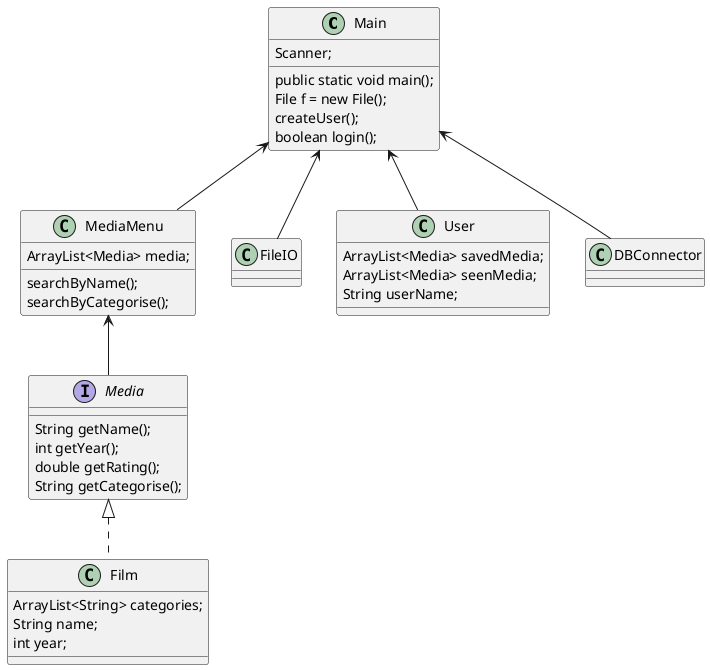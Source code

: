 @startuml
'https://plantuml.com/class-diagram


Main <-- MediaMenu
class Main{
public static void main();
Scanner;
File f = new File();
createUser();
boolean login();
}
Main <-- FileIO
MediaMenu <-- Media
Main <-- User
Main <-- DBConnector

Interface Media{
String getName();
int getYear();
double getRating();
String getCategorise();


}

class Film implements Media{
ArrayList<String> categories;
String name;
int year;
}

class MediaMenu{
ArrayList<Media> media;
searchByName();
searchByCategorise();

}

class User{
ArrayList<Media> savedMedia;
ArrayList<Media> seenMedia;
String userName;
}



@enduml